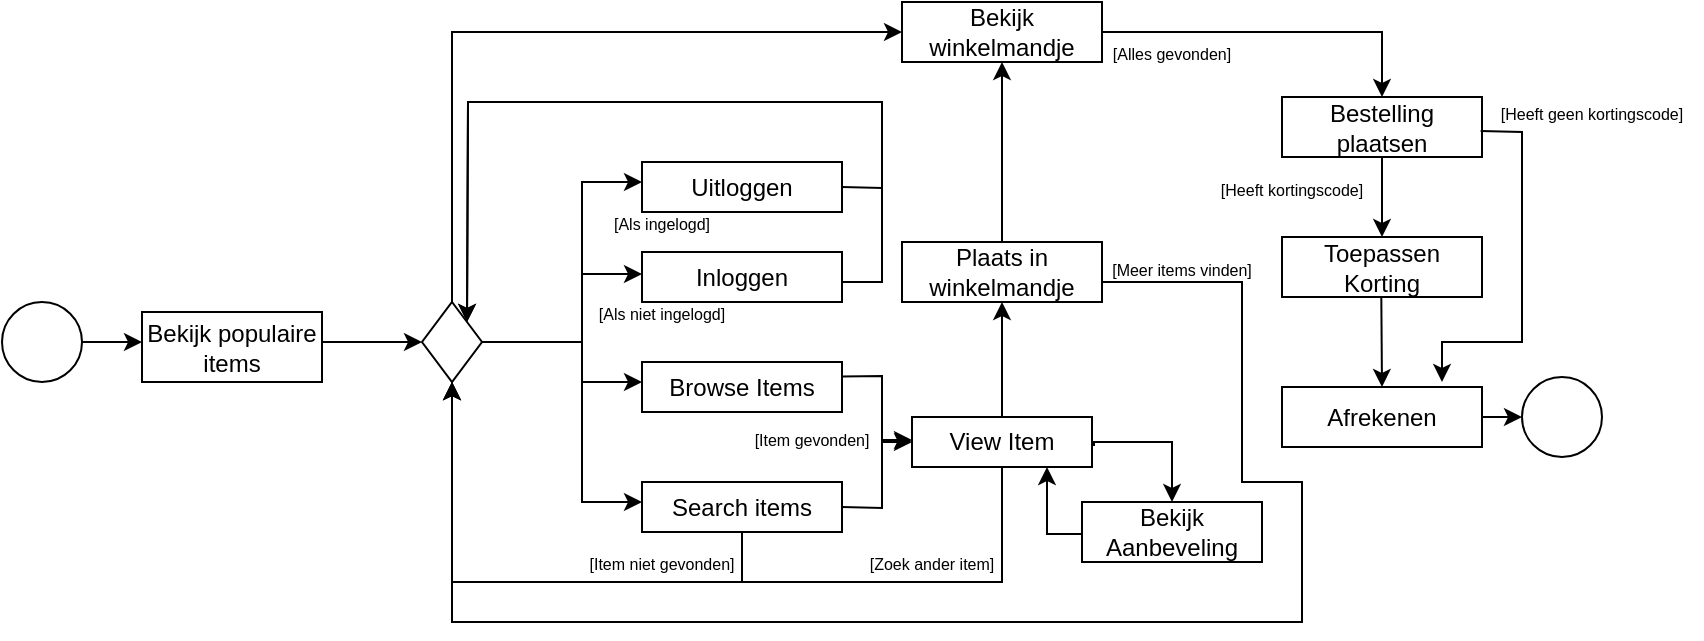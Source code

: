 <mxfile version="22.1.11" type="github">
  <diagram name="Page-1" id="_MTYcoZ_pEvMErZoWSPA">
    <mxGraphModel dx="1154" dy="514" grid="1" gridSize="10" guides="1" tooltips="1" connect="1" arrows="1" fold="1" page="1" pageScale="1" pageWidth="850" pageHeight="1100" math="0" shadow="0">
      <root>
        <mxCell id="0" />
        <mxCell id="1" parent="0" />
        <mxCell id="V4VUdm72Drd0ob-0342w-1" value="" style="ellipse;whiteSpace=wrap;html=1;" parent="1" vertex="1">
          <mxGeometry x="40" y="280" width="40" height="40" as="geometry" />
        </mxCell>
        <mxCell id="V4VUdm72Drd0ob-0342w-2" value="&lt;div&gt;Browse Items&lt;/div&gt;" style="rounded=0;whiteSpace=wrap;html=1;fontStyle=0" parent="1" vertex="1">
          <mxGeometry x="360" y="310" width="100" height="25" as="geometry" />
        </mxCell>
        <mxCell id="V4VUdm72Drd0ob-0342w-3" value="" style="endArrow=classic;html=1;rounded=0;exitX=1;exitY=0.5;exitDx=0;exitDy=0;" parent="1" source="d6Z9JfRjja-w33k6rZPQ-6" edge="1">
          <mxGeometry width="50" height="50" relative="1" as="geometry">
            <mxPoint x="310" y="300" as="sourcePoint" />
            <mxPoint x="360" y="266" as="targetPoint" />
            <Array as="points">
              <mxPoint x="330" y="300" />
              <mxPoint x="330" y="266" />
            </Array>
          </mxGeometry>
        </mxCell>
        <mxCell id="V4VUdm72Drd0ob-0342w-7" value="" style="ellipse;whiteSpace=wrap;html=1;" parent="1" vertex="1">
          <mxGeometry x="800" y="317.5" width="40" height="40" as="geometry" />
        </mxCell>
        <mxCell id="d6Z9JfRjja-w33k6rZPQ-3" value="View Item" style="rounded=0;whiteSpace=wrap;html=1;" parent="1" vertex="1">
          <mxGeometry x="495" y="337.5" width="90" height="25" as="geometry" />
        </mxCell>
        <mxCell id="d6Z9JfRjja-w33k6rZPQ-5" value="" style="endArrow=classic;html=1;rounded=0;entryX=0;entryY=0.5;entryDx=0;entryDy=0;" parent="1" target="d6Z9JfRjja-w33k6rZPQ-3" edge="1">
          <mxGeometry width="50" height="50" relative="1" as="geometry">
            <mxPoint x="460" y="317.24" as="sourcePoint" />
            <mxPoint x="540" y="317.74" as="targetPoint" />
            <Array as="points">
              <mxPoint x="480" y="317" />
              <mxPoint x="480" y="350" />
            </Array>
          </mxGeometry>
        </mxCell>
        <mxCell id="d6Z9JfRjja-w33k6rZPQ-6" value="" style="rhombus;whiteSpace=wrap;html=1;" parent="1" vertex="1">
          <mxGeometry x="250" y="280" width="30" height="40" as="geometry" />
        </mxCell>
        <mxCell id="d6Z9JfRjja-w33k6rZPQ-8" value="" style="endArrow=classic;html=1;rounded=0;exitX=1;exitY=0.5;exitDx=0;exitDy=0;" parent="1" edge="1">
          <mxGeometry width="50" height="50" relative="1" as="geometry">
            <mxPoint x="80" y="300" as="sourcePoint" />
            <mxPoint x="110" y="300" as="targetPoint" />
          </mxGeometry>
        </mxCell>
        <mxCell id="lqT3baziHqqxOOAOQHoi-6" value="&lt;div&gt;Search items&lt;/div&gt;" style="rounded=0;whiteSpace=wrap;html=1;" parent="1" vertex="1">
          <mxGeometry x="360" y="370" width="100" height="25" as="geometry" />
        </mxCell>
        <mxCell id="lqT3baziHqqxOOAOQHoi-9" value="" style="endArrow=classic;html=1;rounded=0;exitX=1;exitY=0.5;exitDx=0;exitDy=0;" parent="1" source="lqT3baziHqqxOOAOQHoi-6" edge="1">
          <mxGeometry width="50" height="50" relative="1" as="geometry">
            <mxPoint x="415.0" y="369.5" as="sourcePoint" />
            <mxPoint x="495" y="349" as="targetPoint" />
            <Array as="points">
              <mxPoint x="480" y="383" />
              <mxPoint x="480" y="349" />
            </Array>
          </mxGeometry>
        </mxCell>
        <mxCell id="lqT3baziHqqxOOAOQHoi-11" value="&lt;font style=&quot;font-size: 8px;&quot;&gt;[Item gevonden]&lt;/font&gt;" style="text;html=1;strokeColor=none;fillColor=none;align=center;verticalAlign=middle;whiteSpace=wrap;rounded=0;" parent="1" vertex="1">
          <mxGeometry x="410" y="332.5" width="70" height="30" as="geometry" />
        </mxCell>
        <mxCell id="lqT3baziHqqxOOAOQHoi-12" value="&lt;font style=&quot;font-size: 8px;&quot;&gt;[Item niet gevonden]&lt;/font&gt;" style="text;html=1;strokeColor=none;fillColor=none;align=center;verticalAlign=middle;whiteSpace=wrap;rounded=0;" parent="1" vertex="1">
          <mxGeometry x="330" y="395" width="80" height="30" as="geometry" />
        </mxCell>
        <mxCell id="_5T-766lr0Drp5LMri0m-5" style="edgeStyle=orthogonalEdgeStyle;rounded=0;orthogonalLoop=1;jettySize=auto;html=1;exitX=0.5;exitY=0;exitDx=0;exitDy=0;entryX=0.5;entryY=1;entryDx=0;entryDy=0;" parent="1" source="d6Z9JfRjja-w33k6rZPQ-3" target="_5T-766lr0Drp5LMri0m-3" edge="1">
          <mxGeometry relative="1" as="geometry">
            <mxPoint x="567.214" y="300.004" as="targetPoint" />
            <mxPoint x="562.5" y="320.29" as="sourcePoint" />
            <Array as="points" />
          </mxGeometry>
        </mxCell>
        <mxCell id="_5T-766lr0Drp5LMri0m-3" value="Plaats in winkelmandje" style="rounded=0;whiteSpace=wrap;html=1;fontStyle=0" parent="1" vertex="1">
          <mxGeometry x="490" y="250" width="100" height="30" as="geometry" />
        </mxCell>
        <mxCell id="_5T-766lr0Drp5LMri0m-6" value="Bestelling plaatsen" style="rounded=0;whiteSpace=wrap;html=1;" parent="1" vertex="1">
          <mxGeometry x="680" y="177.5" width="100" height="30" as="geometry" />
        </mxCell>
        <mxCell id="_5T-766lr0Drp5LMri0m-9" value="&lt;font style=&quot;font-size: 8px;&quot;&gt;[Meer items vinden]&lt;/font&gt;" style="text;html=1;strokeColor=none;fillColor=none;align=center;verticalAlign=middle;whiteSpace=wrap;rounded=0;" parent="1" vertex="1">
          <mxGeometry x="585" y="247.5" width="90" height="30" as="geometry" />
        </mxCell>
        <mxCell id="_5T-766lr0Drp5LMri0m-10" value="&lt;font style=&quot;font-size: 8px;&quot;&gt;[Alles gevonden]&lt;/font&gt;" style="text;html=1;strokeColor=none;fillColor=none;align=center;verticalAlign=middle;whiteSpace=wrap;rounded=0;" parent="1" vertex="1">
          <mxGeometry x="590" y="140" width="70" height="30" as="geometry" />
        </mxCell>
        <mxCell id="_5T-766lr0Drp5LMri0m-11" style="edgeStyle=orthogonalEdgeStyle;rounded=0;orthogonalLoop=1;jettySize=auto;html=1;exitX=0.5;exitY=1;exitDx=0;exitDy=0;" parent="1" source="_5T-766lr0Drp5LMri0m-9" target="_5T-766lr0Drp5LMri0m-9" edge="1">
          <mxGeometry relative="1" as="geometry" />
        </mxCell>
        <mxCell id="_5T-766lr0Drp5LMri0m-13" value="" style="endArrow=classic;html=1;rounded=0;exitX=0.5;exitY=0;exitDx=0;exitDy=0;entryX=0.5;entryY=1;entryDx=0;entryDy=0;" parent="1" source="_5T-766lr0Drp5LMri0m-3" target="_5T-766lr0Drp5LMri0m-15" edge="1">
          <mxGeometry width="50" height="50" relative="1" as="geometry">
            <mxPoint x="500" y="350" as="sourcePoint" />
            <mxPoint x="540" y="160" as="targetPoint" />
          </mxGeometry>
        </mxCell>
        <mxCell id="_5T-766lr0Drp5LMri0m-15" value="&lt;div&gt;Bekijk winkelmandje&lt;/div&gt;" style="rounded=0;whiteSpace=wrap;html=1;" parent="1" vertex="1">
          <mxGeometry x="490" y="130" width="100" height="30" as="geometry" />
        </mxCell>
        <mxCell id="_5T-766lr0Drp5LMri0m-17" value="" style="endArrow=classic;html=1;rounded=0;entryX=0.5;entryY=0;entryDx=0;entryDy=0;exitX=1;exitY=0.5;exitDx=0;exitDy=0;" parent="1" source="_5T-766lr0Drp5LMri0m-15" target="_5T-766lr0Drp5LMri0m-6" edge="1">
          <mxGeometry width="50" height="50" relative="1" as="geometry">
            <mxPoint x="600" y="144.64" as="sourcePoint" />
            <mxPoint x="665" y="144.64" as="targetPoint" />
            <Array as="points">
              <mxPoint x="730" y="145" />
            </Array>
          </mxGeometry>
        </mxCell>
        <mxCell id="_5T-766lr0Drp5LMri0m-19" value="" style="endArrow=classic;html=1;rounded=0;exitX=0.5;exitY=0;exitDx=0;exitDy=0;entryX=0;entryY=0.5;entryDx=0;entryDy=0;" parent="1" source="d6Z9JfRjja-w33k6rZPQ-6" target="_5T-766lr0Drp5LMri0m-15" edge="1">
          <mxGeometry width="50" height="50" relative="1" as="geometry">
            <mxPoint x="280" y="287.5" as="sourcePoint" />
            <mxPoint x="330" y="237.5" as="targetPoint" />
            <Array as="points">
              <mxPoint x="265" y="145" />
            </Array>
          </mxGeometry>
        </mxCell>
        <mxCell id="_5T-766lr0Drp5LMri0m-21" value="&lt;span style=&quot;font-size: 8px;&quot;&gt;[Zoek ander item]&lt;/span&gt;" style="text;html=1;strokeColor=none;fillColor=none;align=center;verticalAlign=middle;whiteSpace=wrap;rounded=0;" parent="1" vertex="1">
          <mxGeometry x="470" y="395" width="70" height="30" as="geometry" />
        </mxCell>
        <mxCell id="6smiF8Wx882gvLgmrUc0-1" value="" style="endArrow=classic;html=1;rounded=0;" edge="1" parent="1">
          <mxGeometry width="50" height="50" relative="1" as="geometry">
            <mxPoint x="280" y="300" as="sourcePoint" />
            <mxPoint x="360" y="320" as="targetPoint" />
            <Array as="points">
              <mxPoint x="330" y="300" />
              <mxPoint x="330" y="320" />
            </Array>
          </mxGeometry>
        </mxCell>
        <mxCell id="6smiF8Wx882gvLgmrUc0-2" value="" style="endArrow=classic;html=1;rounded=0;" edge="1" parent="1">
          <mxGeometry width="50" height="50" relative="1" as="geometry">
            <mxPoint x="280" y="300" as="sourcePoint" />
            <mxPoint x="360" y="380" as="targetPoint" />
            <Array as="points">
              <mxPoint x="330" y="300" />
              <mxPoint x="330" y="380" />
            </Array>
          </mxGeometry>
        </mxCell>
        <mxCell id="6smiF8Wx882gvLgmrUc0-4" value="&lt;div&gt;Inloggen&lt;/div&gt;" style="rounded=0;whiteSpace=wrap;html=1;fontStyle=0" vertex="1" parent="1">
          <mxGeometry x="360" y="255" width="100" height="25" as="geometry" />
        </mxCell>
        <mxCell id="6smiF8Wx882gvLgmrUc0-5" value="&lt;font style=&quot;font-size: 8px;&quot;&gt;[Als niet ingelogd]&lt;/font&gt;" style="text;html=1;strokeColor=none;fillColor=none;align=center;verticalAlign=middle;whiteSpace=wrap;rounded=0;" vertex="1" parent="1">
          <mxGeometry x="330" y="270" width="80" height="30" as="geometry" />
        </mxCell>
        <mxCell id="6smiF8Wx882gvLgmrUc0-6" value="&lt;div&gt;Uitloggen&lt;/div&gt;" style="rounded=0;whiteSpace=wrap;html=1;fontStyle=0" vertex="1" parent="1">
          <mxGeometry x="360" y="210" width="100" height="25" as="geometry" />
        </mxCell>
        <mxCell id="6smiF8Wx882gvLgmrUc0-7" value="" style="endArrow=classic;html=1;rounded=0;exitX=1;exitY=0.5;exitDx=0;exitDy=0;" edge="1" parent="1">
          <mxGeometry width="50" height="50" relative="1" as="geometry">
            <mxPoint x="280" y="300" as="sourcePoint" />
            <mxPoint x="360" y="220" as="targetPoint" />
            <Array as="points">
              <mxPoint x="330" y="300" />
              <mxPoint x="330" y="220" />
            </Array>
          </mxGeometry>
        </mxCell>
        <mxCell id="6smiF8Wx882gvLgmrUc0-9" value="" style="endArrow=classic;html=1;rounded=0;entryX=1;entryY=0;entryDx=0;entryDy=0;" edge="1" parent="1" target="d6Z9JfRjja-w33k6rZPQ-6">
          <mxGeometry width="50" height="50" relative="1" as="geometry">
            <mxPoint x="460" y="270" as="sourcePoint" />
            <mxPoint x="510" y="220" as="targetPoint" />
            <Array as="points">
              <mxPoint x="480" y="270" />
              <mxPoint x="480" y="180" />
              <mxPoint x="273" y="180" />
            </Array>
          </mxGeometry>
        </mxCell>
        <mxCell id="6smiF8Wx882gvLgmrUc0-10" value="" style="endArrow=classic;html=1;rounded=0;entryX=1;entryY=0;entryDx=0;entryDy=0;exitX=1;exitY=0.5;exitDx=0;exitDy=0;" edge="1" parent="1" source="6smiF8Wx882gvLgmrUc0-6" target="d6Z9JfRjja-w33k6rZPQ-6">
          <mxGeometry width="50" height="50" relative="1" as="geometry">
            <mxPoint x="467" y="270" as="sourcePoint" />
            <mxPoint x="270" y="290" as="targetPoint" />
            <Array as="points">
              <mxPoint x="480" y="223" />
              <mxPoint x="480" y="180" />
              <mxPoint x="273" y="180" />
            </Array>
          </mxGeometry>
        </mxCell>
        <mxCell id="6smiF8Wx882gvLgmrUc0-12" value="Bekijk populaire&lt;br&gt;items" style="rounded=0;whiteSpace=wrap;html=1;" vertex="1" parent="1">
          <mxGeometry x="110" y="285" width="90" height="35" as="geometry" />
        </mxCell>
        <mxCell id="6smiF8Wx882gvLgmrUc0-13" value="" style="endArrow=classic;html=1;rounded=0;exitX=1;exitY=0.5;exitDx=0;exitDy=0;entryX=0;entryY=0.5;entryDx=0;entryDy=0;" edge="1" parent="1" target="d6Z9JfRjja-w33k6rZPQ-6">
          <mxGeometry width="50" height="50" relative="1" as="geometry">
            <mxPoint x="200" y="300" as="sourcePoint" />
            <mxPoint x="230" y="300" as="targetPoint" />
          </mxGeometry>
        </mxCell>
        <mxCell id="6smiF8Wx882gvLgmrUc0-14" value="Toepassen Korting" style="rounded=0;whiteSpace=wrap;html=1;" vertex="1" parent="1">
          <mxGeometry x="680" y="247.5" width="100" height="30" as="geometry" />
        </mxCell>
        <mxCell id="6smiF8Wx882gvLgmrUc0-15" value="Afrekenen" style="rounded=0;whiteSpace=wrap;html=1;" vertex="1" parent="1">
          <mxGeometry x="680" y="322.5" width="100" height="30" as="geometry" />
        </mxCell>
        <mxCell id="6smiF8Wx882gvLgmrUc0-16" value="" style="endArrow=classic;html=1;rounded=0;entryX=0.5;entryY=0;entryDx=0;entryDy=0;" edge="1" parent="1" target="6smiF8Wx882gvLgmrUc0-14">
          <mxGeometry width="50" height="50" relative="1" as="geometry">
            <mxPoint x="730" y="207.5" as="sourcePoint" />
            <mxPoint x="780" y="157.5" as="targetPoint" />
          </mxGeometry>
        </mxCell>
        <mxCell id="6smiF8Wx882gvLgmrUc0-17" value="" style="endArrow=classic;html=1;rounded=0;entryX=0.5;entryY=0;entryDx=0;entryDy=0;" edge="1" parent="1" target="6smiF8Wx882gvLgmrUc0-15">
          <mxGeometry width="50" height="50" relative="1" as="geometry">
            <mxPoint x="729.66" y="277.5" as="sourcePoint" />
            <mxPoint x="730" y="317.5" as="targetPoint" />
          </mxGeometry>
        </mxCell>
        <mxCell id="6smiF8Wx882gvLgmrUc0-19" value="" style="endArrow=classic;html=1;rounded=0;entryX=0;entryY=0.5;entryDx=0;entryDy=0;exitX=1;exitY=0.5;exitDx=0;exitDy=0;" edge="1" parent="1" source="6smiF8Wx882gvLgmrUc0-15" target="V4VUdm72Drd0ob-0342w-7">
          <mxGeometry width="50" height="50" relative="1" as="geometry">
            <mxPoint x="780" y="335" as="sourcePoint" />
            <mxPoint x="780" y="375" as="targetPoint" />
          </mxGeometry>
        </mxCell>
        <mxCell id="6smiF8Wx882gvLgmrUc0-20" value="" style="endArrow=classic;html=1;rounded=0;entryX=0.5;entryY=1;entryDx=0;entryDy=0;" edge="1" parent="1" target="d6Z9JfRjja-w33k6rZPQ-6">
          <mxGeometry width="50" height="50" relative="1" as="geometry">
            <mxPoint x="410" y="395" as="sourcePoint" />
            <mxPoint x="410" y="435" as="targetPoint" />
            <Array as="points">
              <mxPoint x="410" y="420" />
              <mxPoint x="265" y="420" />
            </Array>
          </mxGeometry>
        </mxCell>
        <mxCell id="6smiF8Wx882gvLgmrUc0-21" value="" style="endArrow=classic;html=1;rounded=0;entryX=0.5;entryY=1;entryDx=0;entryDy=0;exitX=0.5;exitY=1;exitDx=0;exitDy=0;" edge="1" parent="1" source="d6Z9JfRjja-w33k6rZPQ-3" target="d6Z9JfRjja-w33k6rZPQ-6">
          <mxGeometry width="50" height="50" relative="1" as="geometry">
            <mxPoint x="540" y="395" as="sourcePoint" />
            <mxPoint x="395" y="320" as="targetPoint" />
            <Array as="points">
              <mxPoint x="540" y="420" />
              <mxPoint x="265" y="420" />
            </Array>
          </mxGeometry>
        </mxCell>
        <mxCell id="6smiF8Wx882gvLgmrUc0-22" value="Bekijk Aanbeveling" style="rounded=0;whiteSpace=wrap;html=1;" vertex="1" parent="1">
          <mxGeometry x="580" y="380" width="90" height="30" as="geometry" />
        </mxCell>
        <mxCell id="6smiF8Wx882gvLgmrUc0-23" style="edgeStyle=orthogonalEdgeStyle;rounded=0;orthogonalLoop=1;jettySize=auto;html=1;exitX=0.5;exitY=0;exitDx=0;exitDy=0;entryX=0.5;entryY=0;entryDx=0;entryDy=0;" edge="1" parent="1" target="6smiF8Wx882gvLgmrUc0-22">
          <mxGeometry relative="1" as="geometry">
            <mxPoint x="585" y="293.5" as="targetPoint" />
            <mxPoint x="585" y="351.5" as="sourcePoint" />
            <Array as="points">
              <mxPoint x="586" y="352" />
              <mxPoint x="586" y="350" />
              <mxPoint x="625" y="350" />
            </Array>
          </mxGeometry>
        </mxCell>
        <mxCell id="6smiF8Wx882gvLgmrUc0-24" style="edgeStyle=orthogonalEdgeStyle;rounded=0;orthogonalLoop=1;jettySize=auto;html=1;entryX=0.75;entryY=1;entryDx=0;entryDy=0;" edge="1" parent="1" target="d6Z9JfRjja-w33k6rZPQ-3">
          <mxGeometry relative="1" as="geometry">
            <mxPoint x="590" y="337.5" as="targetPoint" />
            <mxPoint x="580" y="396" as="sourcePoint" />
            <Array as="points" />
          </mxGeometry>
        </mxCell>
        <mxCell id="6smiF8Wx882gvLgmrUc0-26" value="&lt;font style=&quot;font-size: 8px;&quot;&gt;[Als ingelogd]&lt;/font&gt;" style="text;html=1;strokeColor=none;fillColor=none;align=center;verticalAlign=middle;whiteSpace=wrap;rounded=0;" vertex="1" parent="1">
          <mxGeometry x="330" y="225" width="80" height="30" as="geometry" />
        </mxCell>
        <mxCell id="6smiF8Wx882gvLgmrUc0-29" value="" style="endArrow=classic;html=1;rounded=0;entryX=0.5;entryY=1;entryDx=0;entryDy=0;" edge="1" parent="1" target="d6Z9JfRjja-w33k6rZPQ-6">
          <mxGeometry width="50" height="50" relative="1" as="geometry">
            <mxPoint x="590" y="270" as="sourcePoint" />
            <mxPoint x="640" y="220" as="targetPoint" />
            <Array as="points">
              <mxPoint x="660" y="270" />
              <mxPoint x="660" y="370" />
              <mxPoint x="690" y="370" />
              <mxPoint x="690" y="440" />
              <mxPoint x="265" y="440" />
            </Array>
          </mxGeometry>
        </mxCell>
        <mxCell id="6smiF8Wx882gvLgmrUc0-30" value="" style="endArrow=classic;html=1;rounded=0;" edge="1" parent="1">
          <mxGeometry width="50" height="50" relative="1" as="geometry">
            <mxPoint x="779.31" y="194.5" as="sourcePoint" />
            <mxPoint x="760" y="320" as="targetPoint" />
            <Array as="points">
              <mxPoint x="800" y="195" />
              <mxPoint x="800" y="300" />
              <mxPoint x="760" y="300" />
            </Array>
          </mxGeometry>
        </mxCell>
        <mxCell id="6smiF8Wx882gvLgmrUc0-31" value="&lt;font style=&quot;font-size: 8px;&quot;&gt;[Heeft kortingscode]&lt;/font&gt;" style="text;html=1;strokeColor=none;fillColor=none;align=center;verticalAlign=middle;whiteSpace=wrap;rounded=0;" vertex="1" parent="1">
          <mxGeometry x="640" y="207.5" width="90" height="30" as="geometry" />
        </mxCell>
        <mxCell id="6smiF8Wx882gvLgmrUc0-32" value="&lt;font style=&quot;font-size: 8px;&quot;&gt;[Heeft geen kortingscode]&lt;/font&gt;" style="text;html=1;strokeColor=none;fillColor=none;align=center;verticalAlign=middle;whiteSpace=wrap;rounded=0;" vertex="1" parent="1">
          <mxGeometry x="780" y="170" width="110" height="30" as="geometry" />
        </mxCell>
      </root>
    </mxGraphModel>
  </diagram>
</mxfile>
